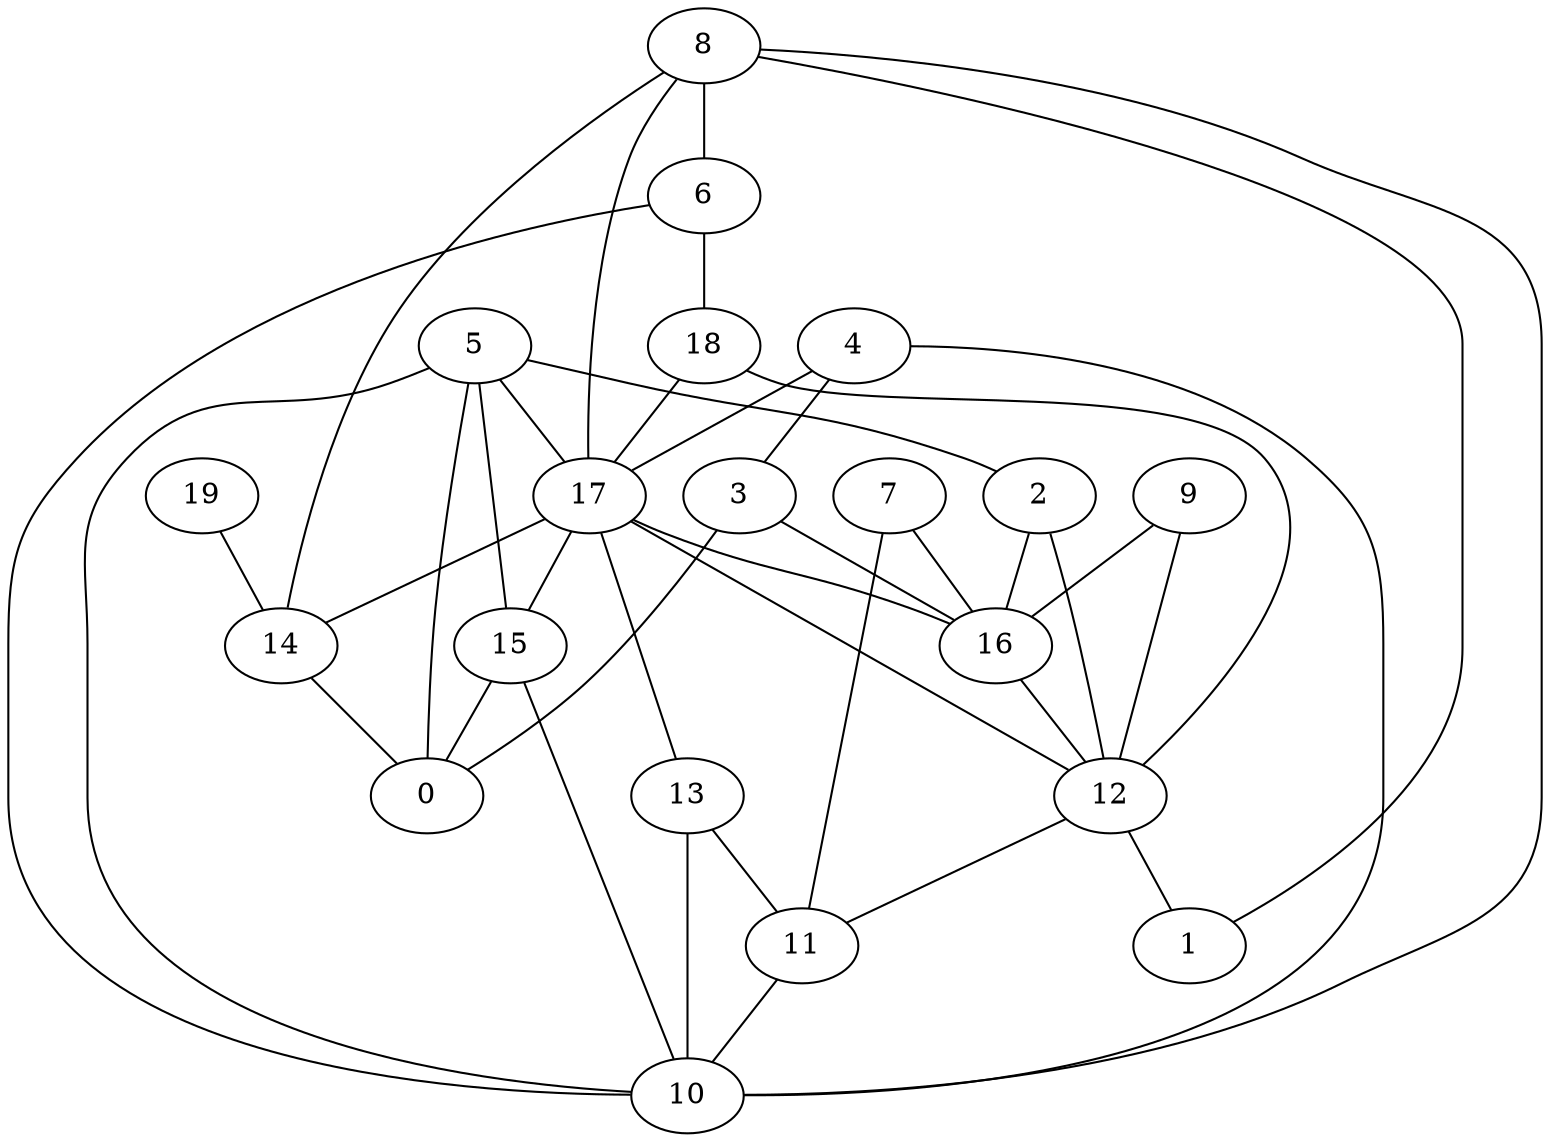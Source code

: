 digraph GG_graph {

subgraph G_graph {
edge [color = black]
"8" -> "14" [dir = none]
"5" -> "15" [dir = none]
"5" -> "0" [dir = none]
"17" -> "12" [dir = none]
"17" -> "14" [dir = none]
"17" -> "16" [dir = none]
"7" -> "11" [dir = none]
"7" -> "16" [dir = none]
"13" -> "10" [dir = none]
"14" -> "0" [dir = none]
"4" -> "10" [dir = none]
"4" -> "17" [dir = none]
"12" -> "1" [dir = none]
"9" -> "12" [dir = none]
"3" -> "16" [dir = none]
"2" -> "12" [dir = none]
"6" -> "18" [dir = none]
"6" -> "10" [dir = none]
"19" -> "14" [dir = none]
"8" -> "1" [dir = none]
"18" -> "12" [dir = none]
"4" -> "3" [dir = none]
"3" -> "0" [dir = none]
"16" -> "12" [dir = none]
"18" -> "17" [dir = none]
"8" -> "10" [dir = none]
"13" -> "11" [dir = none]
"9" -> "16" [dir = none]
"17" -> "15" [dir = none]
"5" -> "10" [dir = none]
"17" -> "13" [dir = none]
"15" -> "0" [dir = none]
"11" -> "10" [dir = none]
"8" -> "6" [dir = none]
"8" -> "17" [dir = none]
"5" -> "17" [dir = none]
"12" -> "11" [dir = none]
"5" -> "2" [dir = none]
"15" -> "10" [dir = none]
"2" -> "16" [dir = none]
}

}
